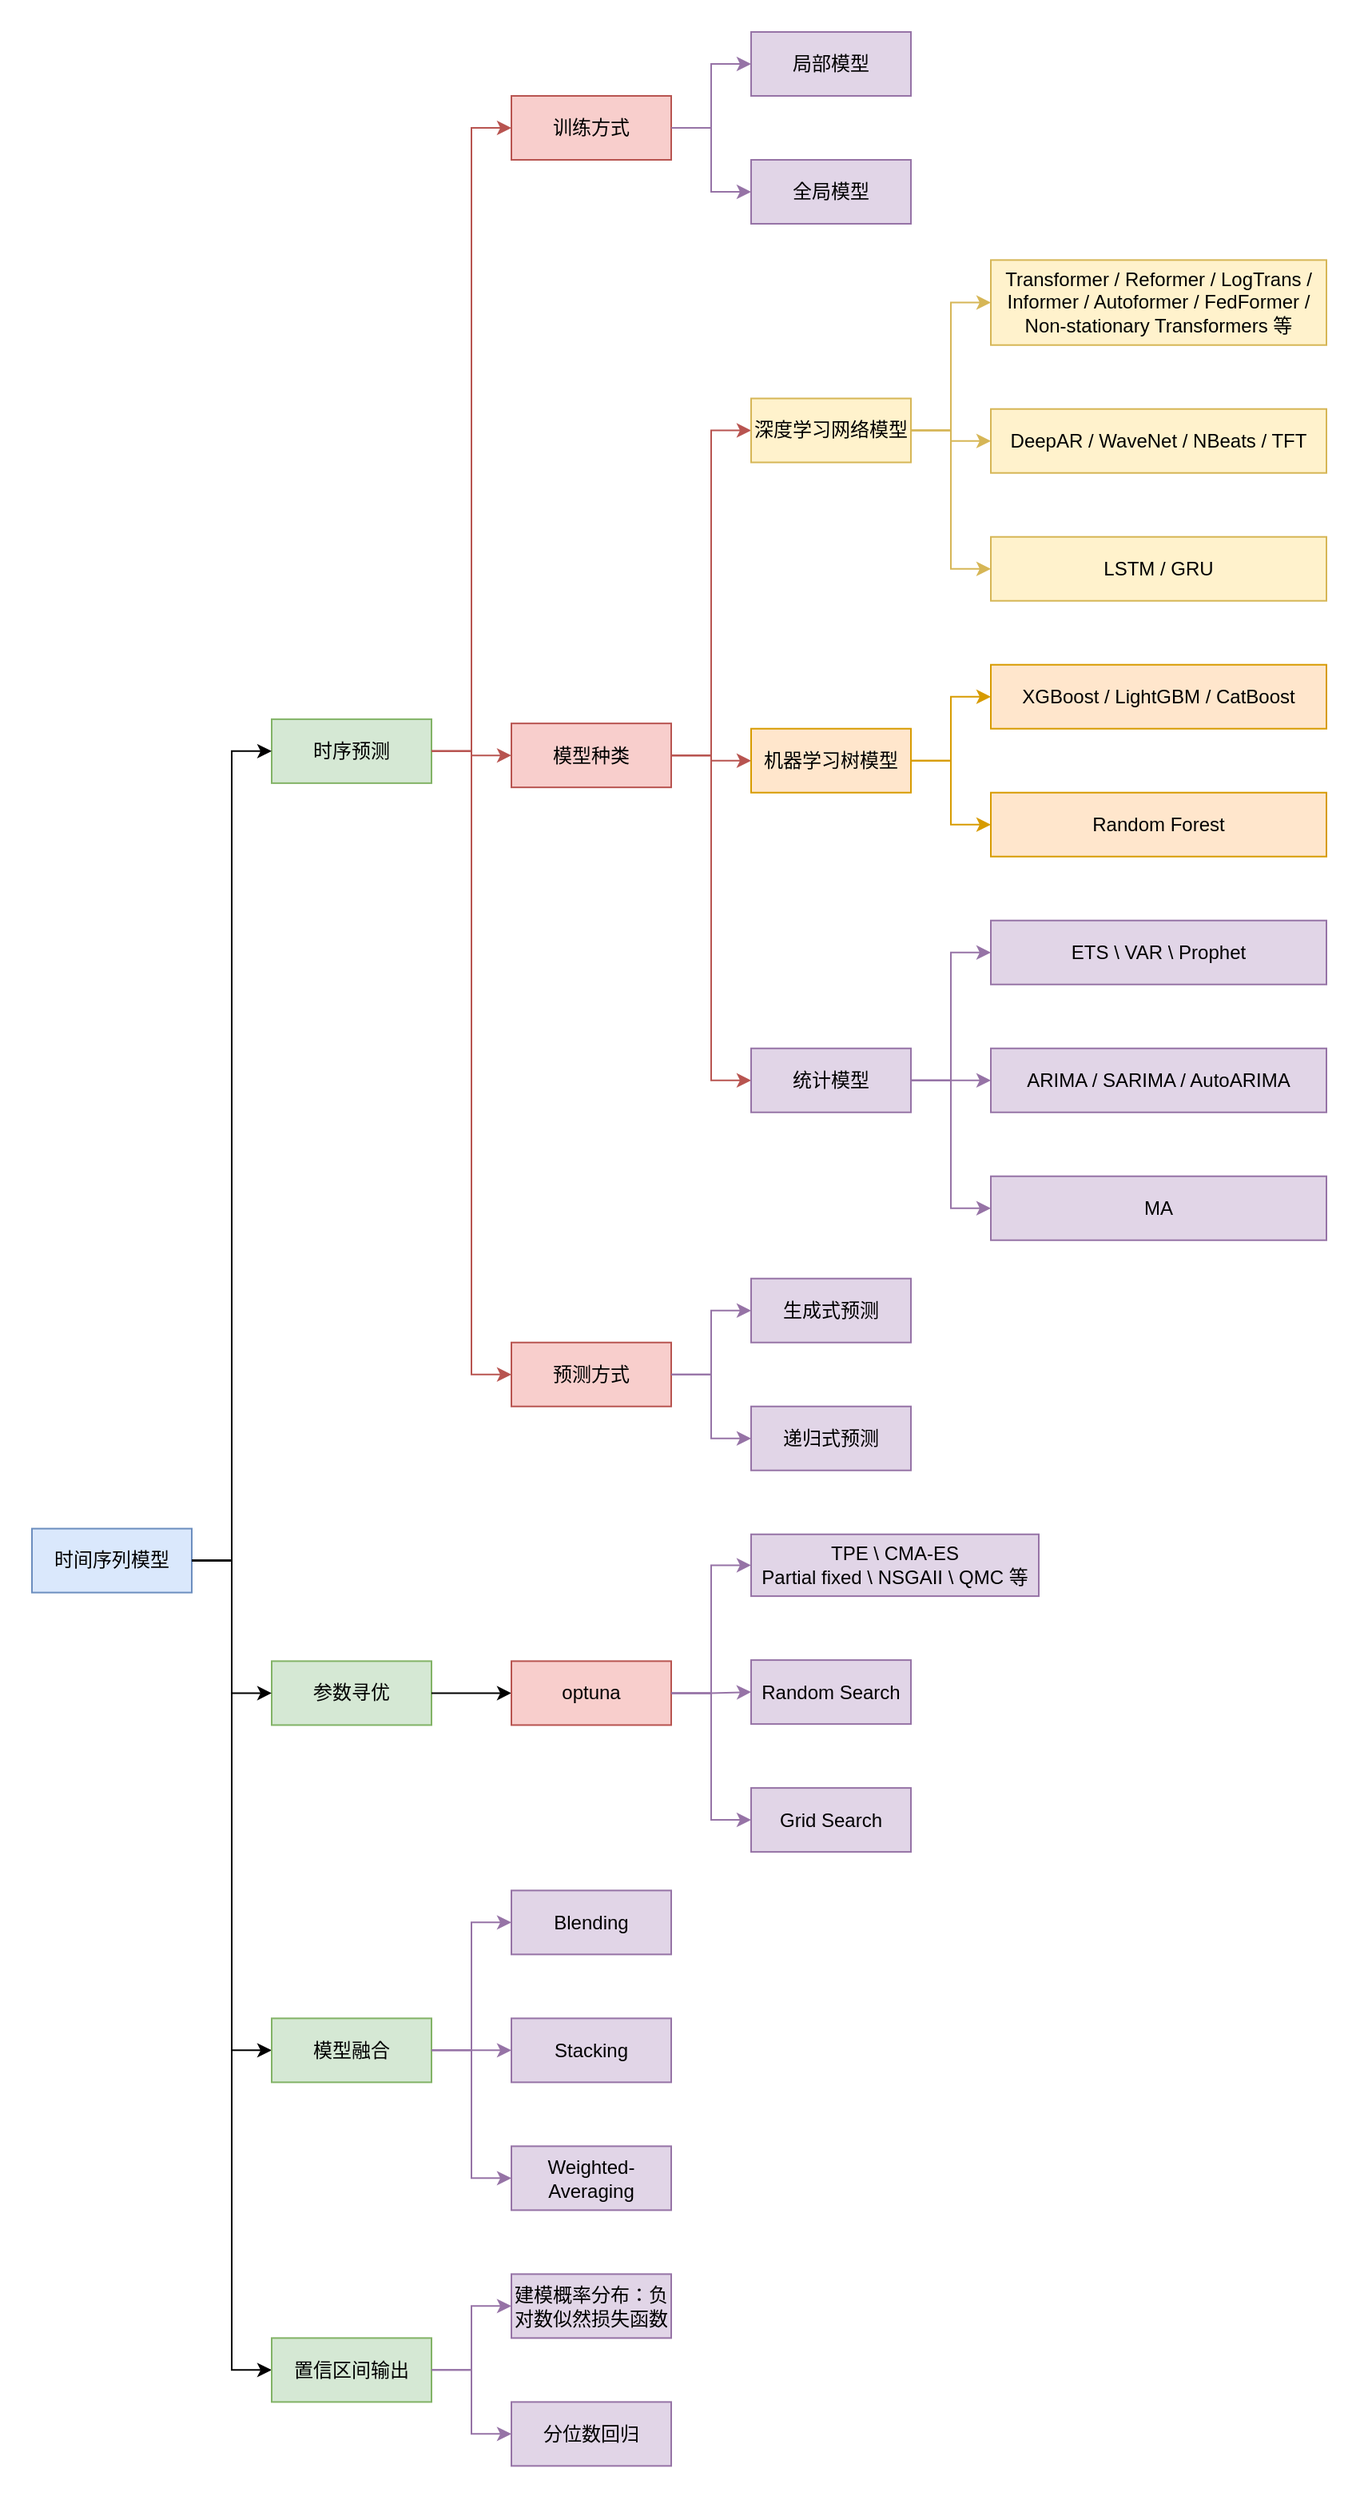 <mxfile version="16.1.2" type="device"><diagram id="zR5Wmvq6NreSaGZNhNXk" name="第 1 页"><mxGraphModel dx="1560" dy="2515" grid="0" gridSize="10" guides="1" tooltips="1" connect="1" arrows="1" fold="1" page="0" pageScale="1" pageWidth="2339" pageHeight="3300" math="0" shadow="0"><root><mxCell id="0"/><mxCell id="1" parent="0"/><mxCell id="3EacuMnXI-qKBGbaPgOH-1" value="Horizontal Tree Layout" style="swimlane;startSize=0;horizontal=0;childLayout=treeLayout;horizontalTree=1;resizable=0;containerType=tree;strokeColor=none;swimlaneLine=0;fillColor=default;gradientColor=none;fontStyle=0;fontColor=none;noLabel=1;" vertex="1" parent="1"><mxGeometry x="100" y="-152" width="850" height="1563" as="geometry"/></mxCell><mxCell id="3EacuMnXI-qKBGbaPgOH-2" value="时间序列模型" style="whiteSpace=wrap;html=1;fillColor=#dae8fc;strokeColor=#6c8ebf;" vertex="1" parent="3EacuMnXI-qKBGbaPgOH-1"><mxGeometry x="20" y="956.309" width="100" height="40" as="geometry"/></mxCell><mxCell id="3EacuMnXI-qKBGbaPgOH-3" value="时序预测" style="whiteSpace=wrap;html=1;fillColor=#d5e8d4;strokeColor=#82b366;" vertex="1" parent="3EacuMnXI-qKBGbaPgOH-1"><mxGeometry x="170" y="449.936" width="100" height="40" as="geometry"/></mxCell><mxCell id="3EacuMnXI-qKBGbaPgOH-4" value="" style="edgeStyle=elbowEdgeStyle;elbow=horizontal;html=1;rounded=0;" edge="1" parent="3EacuMnXI-qKBGbaPgOH-1" source="3EacuMnXI-qKBGbaPgOH-2" target="3EacuMnXI-qKBGbaPgOH-3"><mxGeometry relative="1" as="geometry"/></mxCell><mxCell id="3EacuMnXI-qKBGbaPgOH-5" value="参数寻优" style="whiteSpace=wrap;html=1;fillColor=#d5e8d4;strokeColor=#82b366;" vertex="1" parent="3EacuMnXI-qKBGbaPgOH-1"><mxGeometry x="170" y="1039.211" width="100" height="40" as="geometry"/></mxCell><mxCell id="3EacuMnXI-qKBGbaPgOH-6" value="" style="edgeStyle=elbowEdgeStyle;elbow=horizontal;html=1;rounded=0;" edge="1" parent="3EacuMnXI-qKBGbaPgOH-1" source="3EacuMnXI-qKBGbaPgOH-2" target="3EacuMnXI-qKBGbaPgOH-5"><mxGeometry relative="1" as="geometry"/></mxCell><mxCell id="3EacuMnXI-qKBGbaPgOH-7" value="" style="edgeStyle=elbowEdgeStyle;elbow=horizontal;html=1;rounded=0;fillColor=#f8cecc;strokeColor=#b85450;" edge="1" target="3EacuMnXI-qKBGbaPgOH-8" source="3EacuMnXI-qKBGbaPgOH-3" parent="3EacuMnXI-qKBGbaPgOH-1"><mxGeometry relative="1" as="geometry"><mxPoint x="230" y="-3330.75" as="sourcePoint"/></mxGeometry></mxCell><mxCell id="3EacuMnXI-qKBGbaPgOH-8" value="训练方式" style="whiteSpace=wrap;html=1;fillColor=#f8cecc;strokeColor=#b85450;" vertex="1" parent="3EacuMnXI-qKBGbaPgOH-1"><mxGeometry x="320" y="60" width="100" height="40" as="geometry"/></mxCell><mxCell id="3EacuMnXI-qKBGbaPgOH-9" value="" style="edgeStyle=elbowEdgeStyle;elbow=horizontal;html=1;rounded=0;" edge="1" target="3EacuMnXI-qKBGbaPgOH-10" source="3EacuMnXI-qKBGbaPgOH-5" parent="3EacuMnXI-qKBGbaPgOH-1"><mxGeometry relative="1" as="geometry"><mxPoint x="230" y="-3330.75" as="sourcePoint"/></mxGeometry></mxCell><mxCell id="3EacuMnXI-qKBGbaPgOH-10" value="optuna" style="whiteSpace=wrap;html=1;fillColor=#f8cecc;strokeColor=#b85450;" vertex="1" parent="3EacuMnXI-qKBGbaPgOH-1"><mxGeometry x="320" y="1039.211" width="100" height="40" as="geometry"/></mxCell><mxCell id="3EacuMnXI-qKBGbaPgOH-13" value="" style="edgeStyle=elbowEdgeStyle;elbow=horizontal;html=1;rounded=0;" edge="1" target="3EacuMnXI-qKBGbaPgOH-14" source="3EacuMnXI-qKBGbaPgOH-2" parent="3EacuMnXI-qKBGbaPgOH-1"><mxGeometry relative="1" as="geometry"><mxPoint x="230" y="-3330.75" as="sourcePoint"/></mxGeometry></mxCell><mxCell id="3EacuMnXI-qKBGbaPgOH-14" value="模型融合" style="whiteSpace=wrap;html=1;fillColor=#d5e8d4;strokeColor=#82b366;" vertex="1" parent="3EacuMnXI-qKBGbaPgOH-1"><mxGeometry x="170" y="1262.683" width="100" height="40" as="geometry"/></mxCell><mxCell id="3EacuMnXI-qKBGbaPgOH-15" value="" style="edgeStyle=elbowEdgeStyle;elbow=horizontal;html=1;rounded=0;" edge="1" target="3EacuMnXI-qKBGbaPgOH-16" source="3EacuMnXI-qKBGbaPgOH-2" parent="3EacuMnXI-qKBGbaPgOH-1"><mxGeometry relative="1" as="geometry"><mxPoint x="230" y="-3250.75" as="sourcePoint"/></mxGeometry></mxCell><mxCell id="3EacuMnXI-qKBGbaPgOH-16" value="置信区间输出" style="whiteSpace=wrap;html=1;fillColor=#d5e8d4;strokeColor=#82b366;" vertex="1" parent="3EacuMnXI-qKBGbaPgOH-1"><mxGeometry x="170" y="1462.683" width="100" height="40" as="geometry"/></mxCell><mxCell id="3EacuMnXI-qKBGbaPgOH-17" value="" style="edgeStyle=elbowEdgeStyle;elbow=horizontal;html=1;rounded=0;fillColor=#f8cecc;strokeColor=#b85450;" edge="1" target="3EacuMnXI-qKBGbaPgOH-18" source="3EacuMnXI-qKBGbaPgOH-3" parent="3EacuMnXI-qKBGbaPgOH-1"><mxGeometry relative="1" as="geometry"><mxPoint x="380" y="-3250.75" as="sourcePoint"/></mxGeometry></mxCell><mxCell id="3EacuMnXI-qKBGbaPgOH-18" value="模型种类" style="whiteSpace=wrap;html=1;fillColor=#f8cecc;strokeColor=#b85450;" vertex="1" parent="3EacuMnXI-qKBGbaPgOH-1"><mxGeometry x="320" y="452.574" width="100" height="40" as="geometry"/></mxCell><mxCell id="3EacuMnXI-qKBGbaPgOH-19" value="" style="edgeStyle=elbowEdgeStyle;elbow=horizontal;html=1;rounded=0;fillColor=#f8cecc;strokeColor=#b85450;" edge="1" target="3EacuMnXI-qKBGbaPgOH-20" source="3EacuMnXI-qKBGbaPgOH-3" parent="3EacuMnXI-qKBGbaPgOH-1"><mxGeometry relative="1" as="geometry"><mxPoint x="380" y="-3090.75" as="sourcePoint"/></mxGeometry></mxCell><mxCell id="3EacuMnXI-qKBGbaPgOH-20" value="预测方式" style="whiteSpace=wrap;html=1;fillColor=#f8cecc;strokeColor=#b85450;" vertex="1" parent="3EacuMnXI-qKBGbaPgOH-1"><mxGeometry x="320" y="839.871" width="100" height="40" as="geometry"/></mxCell><mxCell id="3EacuMnXI-qKBGbaPgOH-21" value="" style="edgeStyle=elbowEdgeStyle;elbow=horizontal;html=1;rounded=0;fillColor=#e1d5e7;strokeColor=#9673a6;" edge="1" target="3EacuMnXI-qKBGbaPgOH-22" source="3EacuMnXI-qKBGbaPgOH-14" parent="3EacuMnXI-qKBGbaPgOH-1"><mxGeometry relative="1" as="geometry"><mxPoint x="230" y="-2710.75" as="sourcePoint"/></mxGeometry></mxCell><mxCell id="3EacuMnXI-qKBGbaPgOH-22" value="&lt;span&gt;Blending&lt;/span&gt;" style="whiteSpace=wrap;html=1;fillColor=#e1d5e7;strokeColor=#9673a6;" vertex="1" parent="3EacuMnXI-qKBGbaPgOH-1"><mxGeometry x="320" y="1182.683" width="100" height="40" as="geometry"/></mxCell><mxCell id="3EacuMnXI-qKBGbaPgOH-23" value="" style="edgeStyle=elbowEdgeStyle;elbow=horizontal;html=1;rounded=0;fillColor=#e1d5e7;strokeColor=#9673a6;" edge="1" target="3EacuMnXI-qKBGbaPgOH-24" source="3EacuMnXI-qKBGbaPgOH-14" parent="3EacuMnXI-qKBGbaPgOH-1"><mxGeometry relative="1" as="geometry"><mxPoint x="380" y="-2630.75" as="sourcePoint"/></mxGeometry></mxCell><mxCell id="3EacuMnXI-qKBGbaPgOH-24" value="Stacking" style="whiteSpace=wrap;html=1;fillColor=#e1d5e7;strokeColor=#9673a6;" vertex="1" parent="3EacuMnXI-qKBGbaPgOH-1"><mxGeometry x="320" y="1262.683" width="100" height="40" as="geometry"/></mxCell><mxCell id="3EacuMnXI-qKBGbaPgOH-33" value="" style="edgeStyle=elbowEdgeStyle;elbow=horizontal;html=1;rounded=0;fillColor=#e1d5e7;strokeColor=#9673a6;" edge="1" target="3EacuMnXI-qKBGbaPgOH-34" source="3EacuMnXI-qKBGbaPgOH-10" parent="3EacuMnXI-qKBGbaPgOH-1"><mxGeometry relative="1" as="geometry"><mxPoint x="380" y="-2203.75" as="sourcePoint"/></mxGeometry></mxCell><mxCell id="3EacuMnXI-qKBGbaPgOH-34" value="Random Search" style="whiteSpace=wrap;html=1;fillColor=#e1d5e7;strokeColor=#9673a6;" vertex="1" parent="3EacuMnXI-qKBGbaPgOH-1"><mxGeometry x="470" y="1038.551" width="100" height="40" as="geometry"/></mxCell><mxCell id="3EacuMnXI-qKBGbaPgOH-35" value="" style="edgeStyle=elbowEdgeStyle;elbow=horizontal;html=1;rounded=0;fillColor=#e1d5e7;strokeColor=#9673a6;" edge="1" target="3EacuMnXI-qKBGbaPgOH-36" source="3EacuMnXI-qKBGbaPgOH-10" parent="3EacuMnXI-qKBGbaPgOH-1"><mxGeometry relative="1" as="geometry"><mxPoint x="530" y="-2203.75" as="sourcePoint"/></mxGeometry></mxCell><mxCell id="3EacuMnXI-qKBGbaPgOH-36" value="&lt;span&gt;Grid Search&lt;/span&gt;" style="whiteSpace=wrap;html=1;fillColor=#e1d5e7;strokeColor=#9673a6;" vertex="1" parent="3EacuMnXI-qKBGbaPgOH-1"><mxGeometry x="470" y="1118.551" width="100" height="40" as="geometry"/></mxCell><mxCell id="3EacuMnXI-qKBGbaPgOH-39" value="" style="edgeStyle=elbowEdgeStyle;elbow=horizontal;html=1;rounded=0;fillColor=#e1d5e7;strokeColor=#9673a6;" edge="1" target="3EacuMnXI-qKBGbaPgOH-40" source="3EacuMnXI-qKBGbaPgOH-14" parent="3EacuMnXI-qKBGbaPgOH-1"><mxGeometry relative="1" as="geometry"><mxPoint x="380" y="-1217.31" as="sourcePoint"/></mxGeometry></mxCell><mxCell id="3EacuMnXI-qKBGbaPgOH-40" value="Weighted-Averaging" style="whiteSpace=wrap;html=1;fillColor=#e1d5e7;strokeColor=#9673a6;" vertex="1" parent="3EacuMnXI-qKBGbaPgOH-1"><mxGeometry x="320" y="1342.683" width="100" height="40" as="geometry"/></mxCell><mxCell id="3EacuMnXI-qKBGbaPgOH-41" value="" style="edgeStyle=elbowEdgeStyle;elbow=horizontal;html=1;rounded=0;fillColor=#e1d5e7;strokeColor=#9673a6;" edge="1" target="3EacuMnXI-qKBGbaPgOH-42" source="3EacuMnXI-qKBGbaPgOH-16" parent="3EacuMnXI-qKBGbaPgOH-1"><mxGeometry relative="1" as="geometry"><mxPoint x="230" y="-989.31" as="sourcePoint"/></mxGeometry></mxCell><mxCell id="3EacuMnXI-qKBGbaPgOH-42" value="建模概率分布：负对数似然损失函数" style="whiteSpace=wrap;html=1;fillColor=#e1d5e7;strokeColor=#9673a6;" vertex="1" parent="3EacuMnXI-qKBGbaPgOH-1"><mxGeometry x="320" y="1422.683" width="100" height="40" as="geometry"/></mxCell><mxCell id="3EacuMnXI-qKBGbaPgOH-43" value="" style="edgeStyle=elbowEdgeStyle;elbow=horizontal;html=1;rounded=0;fillColor=#e1d5e7;strokeColor=#9673a6;" edge="1" target="3EacuMnXI-qKBGbaPgOH-44" source="3EacuMnXI-qKBGbaPgOH-16" parent="3EacuMnXI-qKBGbaPgOH-1"><mxGeometry relative="1" as="geometry"><mxPoint x="380" y="-665.87" as="sourcePoint"/></mxGeometry></mxCell><mxCell id="3EacuMnXI-qKBGbaPgOH-44" value="分位数回归" style="whiteSpace=wrap;html=1;fillColor=#e1d5e7;strokeColor=#9673a6;" vertex="1" parent="3EacuMnXI-qKBGbaPgOH-1"><mxGeometry x="320" y="1502.683" width="100" height="40" as="geometry"/></mxCell><mxCell id="3EacuMnXI-qKBGbaPgOH-45" value="" style="edgeStyle=elbowEdgeStyle;elbow=horizontal;html=1;rounded=0;fillColor=#e1d5e7;strokeColor=#9673a6;" edge="1" target="3EacuMnXI-qKBGbaPgOH-46" source="3EacuMnXI-qKBGbaPgOH-8" parent="3EacuMnXI-qKBGbaPgOH-1"><mxGeometry relative="1" as="geometry"><mxPoint x="380" y="-1332.75" as="sourcePoint"/></mxGeometry></mxCell><mxCell id="3EacuMnXI-qKBGbaPgOH-46" value="局部模型" style="whiteSpace=wrap;html=1;fillColor=#e1d5e7;strokeColor=#9673a6;" vertex="1" parent="3EacuMnXI-qKBGbaPgOH-1"><mxGeometry x="470" y="20" width="100" height="40" as="geometry"/></mxCell><mxCell id="3EacuMnXI-qKBGbaPgOH-47" value="" style="edgeStyle=elbowEdgeStyle;elbow=horizontal;html=1;rounded=0;fillColor=#e1d5e7;strokeColor=#9673a6;" edge="1" target="3EacuMnXI-qKBGbaPgOH-48" source="3EacuMnXI-qKBGbaPgOH-8" parent="3EacuMnXI-qKBGbaPgOH-1"><mxGeometry relative="1" as="geometry"><mxPoint x="530" y="-1412.75" as="sourcePoint"/></mxGeometry></mxCell><mxCell id="3EacuMnXI-qKBGbaPgOH-48" value="全局模型" style="whiteSpace=wrap;html=1;fillColor=#e1d5e7;strokeColor=#9673a6;" vertex="1" parent="3EacuMnXI-qKBGbaPgOH-1"><mxGeometry x="470" y="100" width="100" height="40" as="geometry"/></mxCell><mxCell id="3EacuMnXI-qKBGbaPgOH-49" value="" style="edgeStyle=elbowEdgeStyle;elbow=horizontal;html=1;rounded=0;fillColor=#f8cecc;strokeColor=#b85450;" edge="1" target="3EacuMnXI-qKBGbaPgOH-50" source="3EacuMnXI-qKBGbaPgOH-18" parent="3EacuMnXI-qKBGbaPgOH-1"><mxGeometry relative="1" as="geometry"><mxPoint x="380" y="-853.31" as="sourcePoint"/></mxGeometry></mxCell><mxCell id="3EacuMnXI-qKBGbaPgOH-50" value="统计模型" style="whiteSpace=wrap;html=1;fillColor=#e1d5e7;strokeColor=#9673a6;" vertex="1" parent="3EacuMnXI-qKBGbaPgOH-1"><mxGeometry x="470" y="655.871" width="100" height="40" as="geometry"/></mxCell><mxCell id="3EacuMnXI-qKBGbaPgOH-51" value="" style="edgeStyle=elbowEdgeStyle;elbow=horizontal;html=1;rounded=0;fillColor=#e1d5e7;strokeColor=#9673a6;" edge="1" target="3EacuMnXI-qKBGbaPgOH-52" source="3EacuMnXI-qKBGbaPgOH-20" parent="3EacuMnXI-qKBGbaPgOH-1"><mxGeometry relative="1" as="geometry"><mxPoint x="380" y="-855.31" as="sourcePoint"/></mxGeometry></mxCell><mxCell id="3EacuMnXI-qKBGbaPgOH-52" value="生成式预测" style="whiteSpace=wrap;html=1;fillColor=#e1d5e7;strokeColor=#9673a6;" vertex="1" parent="3EacuMnXI-qKBGbaPgOH-1"><mxGeometry x="470" y="799.871" width="100" height="40" as="geometry"/></mxCell><mxCell id="3EacuMnXI-qKBGbaPgOH-53" value="" style="edgeStyle=elbowEdgeStyle;elbow=horizontal;html=1;rounded=0;fillColor=#e1d5e7;strokeColor=#9673a6;" edge="1" target="3EacuMnXI-qKBGbaPgOH-54" source="3EacuMnXI-qKBGbaPgOH-20" parent="3EacuMnXI-qKBGbaPgOH-1"><mxGeometry relative="1" as="geometry"><mxPoint x="530" y="-765.74" as="sourcePoint"/></mxGeometry></mxCell><mxCell id="3EacuMnXI-qKBGbaPgOH-54" value="递归式预测" style="whiteSpace=wrap;html=1;fillColor=#e1d5e7;strokeColor=#9673a6;" vertex="1" parent="3EacuMnXI-qKBGbaPgOH-1"><mxGeometry x="470" y="879.871" width="100" height="40" as="geometry"/></mxCell><mxCell id="3EacuMnXI-qKBGbaPgOH-57" value="" style="edgeStyle=elbowEdgeStyle;elbow=horizontal;html=1;rounded=0;fillColor=#f8cecc;strokeColor=#b85450;" edge="1" target="3EacuMnXI-qKBGbaPgOH-58" source="3EacuMnXI-qKBGbaPgOH-18" parent="3EacuMnXI-qKBGbaPgOH-1"><mxGeometry relative="1" as="geometry"><mxPoint x="530" y="-341.87" as="sourcePoint"/></mxGeometry></mxCell><mxCell id="3EacuMnXI-qKBGbaPgOH-58" value="机器学习树模型" style="whiteSpace=wrap;html=1;fillColor=#ffe6cc;strokeColor=#d79b00;" vertex="1" parent="3EacuMnXI-qKBGbaPgOH-1"><mxGeometry x="470" y="455.871" width="100" height="40" as="geometry"/></mxCell><mxCell id="3EacuMnXI-qKBGbaPgOH-59" value="" style="edgeStyle=elbowEdgeStyle;elbow=horizontal;html=1;rounded=0;fillColor=#f8cecc;strokeColor=#b85450;" edge="1" target="3EacuMnXI-qKBGbaPgOH-60" source="3EacuMnXI-qKBGbaPgOH-18" parent="3EacuMnXI-qKBGbaPgOH-1"><mxGeometry relative="1" as="geometry"><mxPoint x="530" y="465.87" as="sourcePoint"/></mxGeometry></mxCell><mxCell id="3EacuMnXI-qKBGbaPgOH-60" value="深度学习网络模型" style="whiteSpace=wrap;html=1;fillColor=#fff2cc;strokeColor=#d6b656;" vertex="1" parent="3EacuMnXI-qKBGbaPgOH-1"><mxGeometry x="470" y="249.276" width="100" height="40" as="geometry"/></mxCell><mxCell id="3EacuMnXI-qKBGbaPgOH-61" value="" style="edgeStyle=elbowEdgeStyle;elbow=horizontal;html=1;rounded=0;fillColor=#ffe6cc;strokeColor=#d79b00;" edge="1" target="3EacuMnXI-qKBGbaPgOH-62" source="3EacuMnXI-qKBGbaPgOH-58" parent="3EacuMnXI-qKBGbaPgOH-1"><mxGeometry relative="1" as="geometry"><mxPoint x="530" y="485.87" as="sourcePoint"/></mxGeometry></mxCell><mxCell id="3EacuMnXI-qKBGbaPgOH-62" value="Random Forest" style="whiteSpace=wrap;html=1;fillColor=#ffe6cc;strokeColor=#d79b00;" vertex="1" parent="3EacuMnXI-qKBGbaPgOH-1"><mxGeometry x="620" y="495.871" width="210" height="40" as="geometry"/></mxCell><mxCell id="3EacuMnXI-qKBGbaPgOH-63" value="" style="edgeStyle=elbowEdgeStyle;elbow=horizontal;html=1;rounded=0;fillColor=#ffe6cc;strokeColor=#d79b00;" edge="1" target="3EacuMnXI-qKBGbaPgOH-64" source="3EacuMnXI-qKBGbaPgOH-58" parent="3EacuMnXI-qKBGbaPgOH-1"><mxGeometry relative="1" as="geometry"><mxPoint x="680" y="485.87" as="sourcePoint"/></mxGeometry></mxCell><mxCell id="3EacuMnXI-qKBGbaPgOH-64" value="XGBoost / LightGBM / CatBoost" style="whiteSpace=wrap;html=1;fillColor=#ffe6cc;strokeColor=#d79b00;" vertex="1" parent="3EacuMnXI-qKBGbaPgOH-1"><mxGeometry x="620" y="415.871" width="210" height="40" as="geometry"/></mxCell><mxCell id="3EacuMnXI-qKBGbaPgOH-65" value="" style="edgeStyle=elbowEdgeStyle;elbow=horizontal;html=1;rounded=0;fillColor=#e1d5e7;strokeColor=#9673a6;" edge="1" target="3EacuMnXI-qKBGbaPgOH-66" source="3EacuMnXI-qKBGbaPgOH-50" parent="3EacuMnXI-qKBGbaPgOH-1"><mxGeometry relative="1" as="geometry"><mxPoint x="530" y="501.87" as="sourcePoint"/></mxGeometry></mxCell><mxCell id="3EacuMnXI-qKBGbaPgOH-66" value="MA" style="whiteSpace=wrap;html=1;fillColor=#e1d5e7;strokeColor=#9673a6;" vertex="1" parent="3EacuMnXI-qKBGbaPgOH-1"><mxGeometry x="620" y="735.871" width="210" height="40" as="geometry"/></mxCell><mxCell id="3EacuMnXI-qKBGbaPgOH-67" value="" style="edgeStyle=elbowEdgeStyle;elbow=horizontal;html=1;rounded=0;fillColor=#e1d5e7;strokeColor=#9673a6;" edge="1" target="3EacuMnXI-qKBGbaPgOH-68" source="3EacuMnXI-qKBGbaPgOH-50" parent="3EacuMnXI-qKBGbaPgOH-1"><mxGeometry relative="1" as="geometry"><mxPoint x="680" y="387.87" as="sourcePoint"/></mxGeometry></mxCell><mxCell id="3EacuMnXI-qKBGbaPgOH-68" value="ARIMA / SARIMA / AutoARIMA" style="whiteSpace=wrap;html=1;fillColor=#e1d5e7;strokeColor=#9673a6;" vertex="1" parent="3EacuMnXI-qKBGbaPgOH-1"><mxGeometry x="620" y="655.871" width="210" height="40" as="geometry"/></mxCell><mxCell id="3EacuMnXI-qKBGbaPgOH-71" value="" style="edgeStyle=elbowEdgeStyle;elbow=horizontal;html=1;rounded=0;fillColor=#e1d5e7;strokeColor=#9673a6;" edge="1" target="3EacuMnXI-qKBGbaPgOH-72" source="3EacuMnXI-qKBGbaPgOH-10" parent="3EacuMnXI-qKBGbaPgOH-1"><mxGeometry relative="1" as="geometry"><mxPoint x="530" y="32" as="sourcePoint"/></mxGeometry></mxCell><mxCell id="3EacuMnXI-qKBGbaPgOH-72" value="TPE \ CMA-ES &lt;br&gt;Partial fixed \ NSGAII \ QMC 等" style="whiteSpace=wrap;html=1;fillColor=#e1d5e7;strokeColor=#9673a6;" vertex="1" parent="3EacuMnXI-qKBGbaPgOH-1"><mxGeometry x="470" y="959.871" width="180" height="38.68" as="geometry"/></mxCell><mxCell id="3EacuMnXI-qKBGbaPgOH-73" value="" style="edgeStyle=elbowEdgeStyle;elbow=horizontal;html=1;rounded=0;fillColor=#e1d5e7;strokeColor=#9673a6;" edge="1" target="3EacuMnXI-qKBGbaPgOH-74" source="3EacuMnXI-qKBGbaPgOH-50" parent="3EacuMnXI-qKBGbaPgOH-1"><mxGeometry relative="1" as="geometry"><mxPoint x="670" y="187.406" as="sourcePoint"/></mxGeometry></mxCell><mxCell id="3EacuMnXI-qKBGbaPgOH-74" value="ETS \ VAR \ Prophet" style="whiteSpace=wrap;html=1;fillColor=#e1d5e7;strokeColor=#9673a6;" vertex="1" parent="3EacuMnXI-qKBGbaPgOH-1"><mxGeometry x="620" y="575.871" width="210" height="40" as="geometry"/></mxCell><mxCell id="3EacuMnXI-qKBGbaPgOH-75" value="" style="edgeStyle=elbowEdgeStyle;elbow=horizontal;html=1;rounded=0;fillColor=#fff2cc;strokeColor=#d6b656;" edge="1" target="3EacuMnXI-qKBGbaPgOH-76" source="3EacuMnXI-qKBGbaPgOH-60" parent="3EacuMnXI-qKBGbaPgOH-1"><mxGeometry relative="1" as="geometry"><mxPoint x="520" y="358.081" as="sourcePoint"/></mxGeometry></mxCell><mxCell id="3EacuMnXI-qKBGbaPgOH-76" value="LSTM / GRU" style="whiteSpace=wrap;html=1;fillColor=#fff2cc;strokeColor=#d6b656;" vertex="1" parent="3EacuMnXI-qKBGbaPgOH-1"><mxGeometry x="620" y="335.871" width="210" height="40" as="geometry"/></mxCell><mxCell id="3EacuMnXI-qKBGbaPgOH-77" value="" style="edgeStyle=elbowEdgeStyle;elbow=horizontal;html=1;rounded=0;fillColor=#fff2cc;strokeColor=#d6b656;" edge="1" target="3EacuMnXI-qKBGbaPgOH-78" source="3EacuMnXI-qKBGbaPgOH-60" parent="3EacuMnXI-qKBGbaPgOH-1"><mxGeometry relative="1" as="geometry"><mxPoint x="670" y="519.406" as="sourcePoint"/></mxGeometry></mxCell><mxCell id="3EacuMnXI-qKBGbaPgOH-78" value="DeepAR / WaveNet / NBeats / TFT" style="whiteSpace=wrap;html=1;fillColor=#fff2cc;strokeColor=#d6b656;" vertex="1" parent="3EacuMnXI-qKBGbaPgOH-1"><mxGeometry x="620" y="255.871" width="210" height="40" as="geometry"/></mxCell><mxCell id="3EacuMnXI-qKBGbaPgOH-79" value="" style="edgeStyle=elbowEdgeStyle;elbow=horizontal;html=1;rounded=0;fillColor=#fff2cc;strokeColor=#d6b656;" edge="1" target="3EacuMnXI-qKBGbaPgOH-80" source="3EacuMnXI-qKBGbaPgOH-60" parent="3EacuMnXI-qKBGbaPgOH-1"><mxGeometry relative="1" as="geometry"><mxPoint x="670" y="541.406" as="sourcePoint"/></mxGeometry></mxCell><mxCell id="3EacuMnXI-qKBGbaPgOH-80" value="Transformer / Reformer / LogTrans / Informer / Autoformer / FedFormer / Non-stationary Transformers 等" style="whiteSpace=wrap;html=1;fillColor=#fff2cc;strokeColor=#d6b656;" vertex="1" parent="3EacuMnXI-qKBGbaPgOH-1"><mxGeometry x="620" y="162.681" width="210" height="53.19" as="geometry"/></mxCell></root></mxGraphModel></diagram></mxfile>